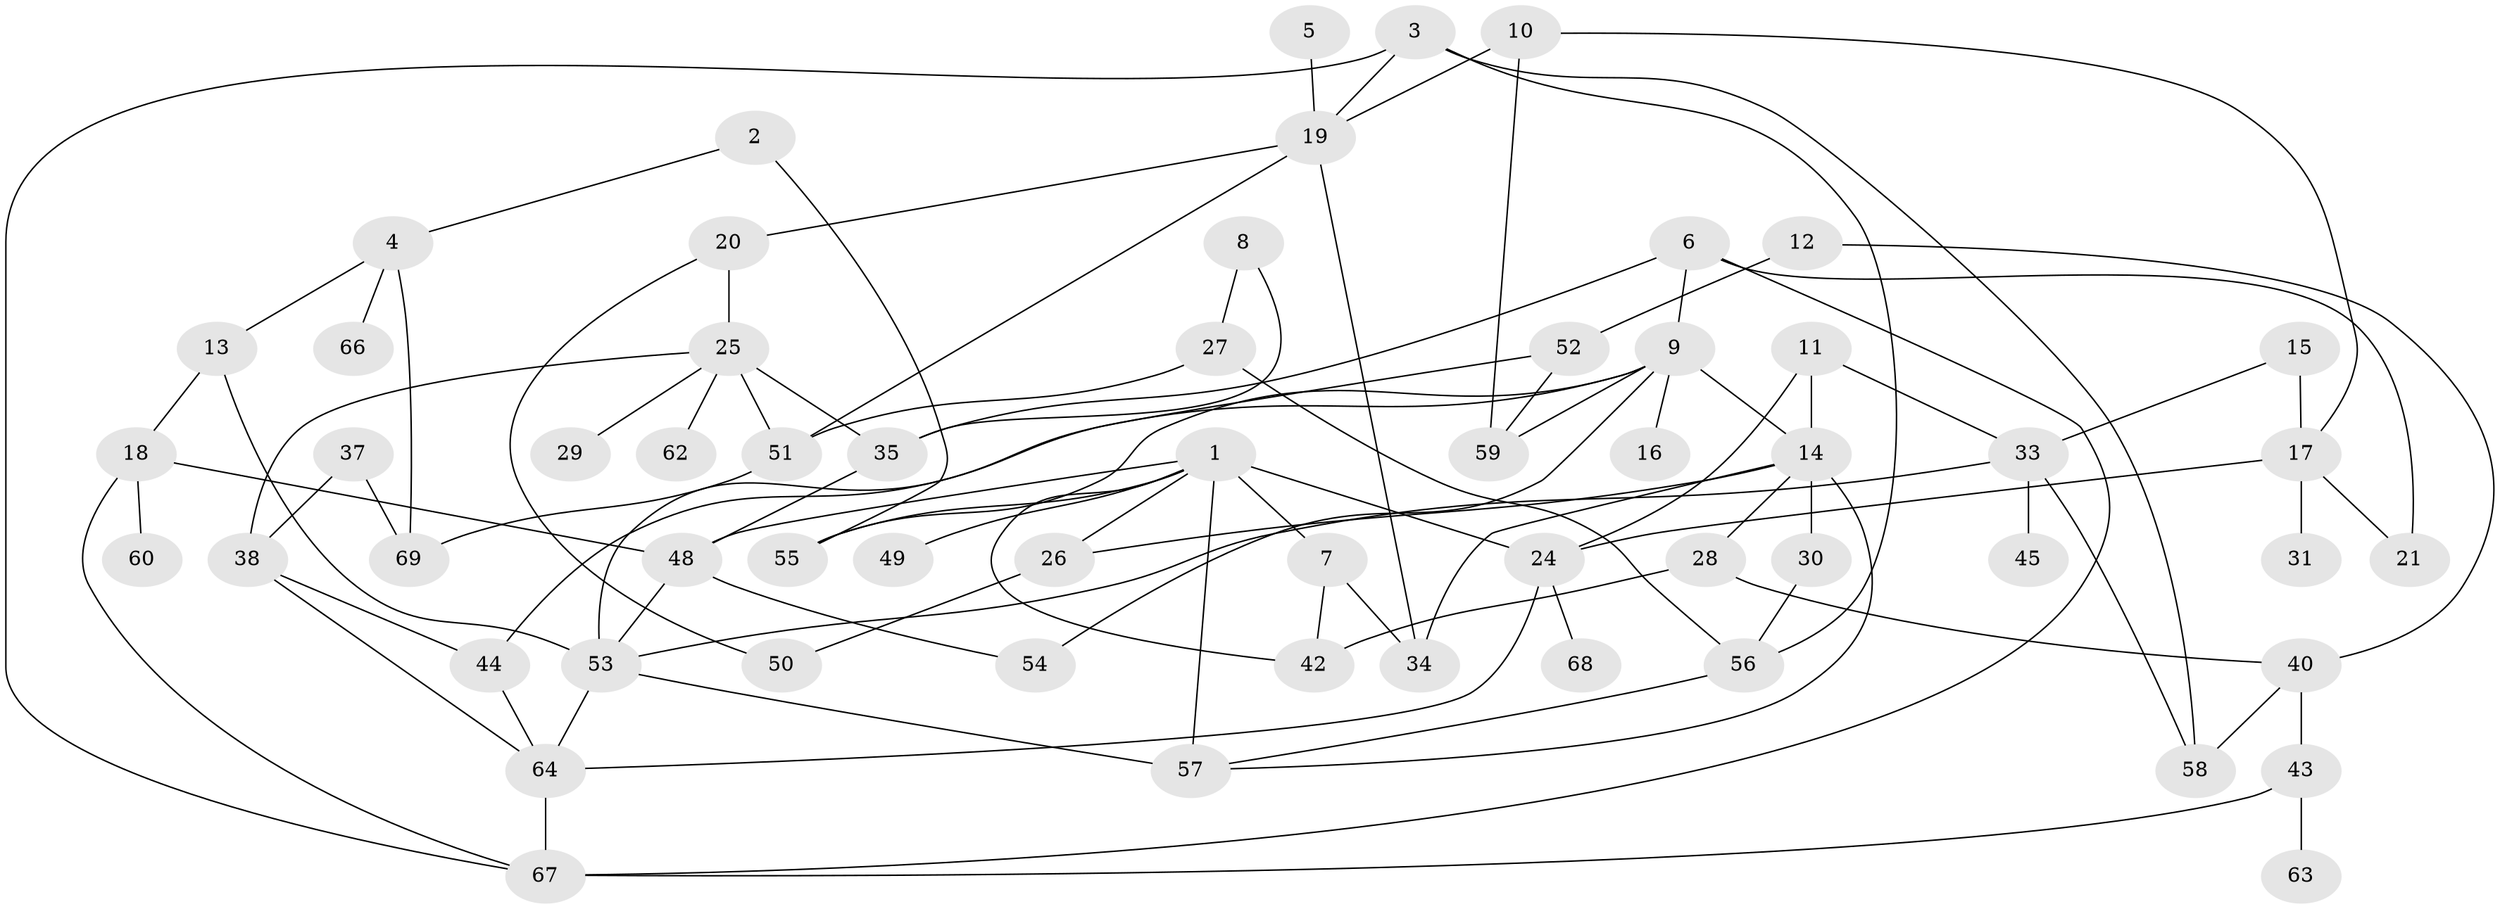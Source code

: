 // original degree distribution, {4: 0.15217391304347827, 2: 0.3115942028985507, 1: 0.2028985507246377, 3: 0.2028985507246377, 0: 0.057971014492753624, 5: 0.050724637681159424, 7: 0.007246376811594203, 6: 0.014492753623188406}
// Generated by graph-tools (version 1.1) at 2025/33/03/09/25 02:33:29]
// undirected, 59 vertices, 95 edges
graph export_dot {
graph [start="1"]
  node [color=gray90,style=filled];
  1;
  2;
  3;
  4;
  5;
  6;
  7;
  8;
  9;
  10;
  11;
  12;
  13;
  14;
  15;
  16;
  17;
  18;
  19;
  20;
  21;
  24;
  25;
  26;
  27;
  28;
  29;
  30;
  31;
  33;
  34;
  35;
  37;
  38;
  40;
  42;
  43;
  44;
  45;
  48;
  49;
  50;
  51;
  52;
  53;
  54;
  55;
  56;
  57;
  58;
  59;
  60;
  62;
  63;
  64;
  66;
  67;
  68;
  69;
  1 -- 7 [weight=1.0];
  1 -- 24 [weight=1.0];
  1 -- 26 [weight=1.0];
  1 -- 42 [weight=1.0];
  1 -- 48 [weight=1.0];
  1 -- 49 [weight=1.0];
  1 -- 55 [weight=1.0];
  1 -- 57 [weight=2.0];
  2 -- 4 [weight=1.0];
  2 -- 55 [weight=1.0];
  3 -- 19 [weight=1.0];
  3 -- 56 [weight=1.0];
  3 -- 58 [weight=1.0];
  3 -- 67 [weight=1.0];
  4 -- 13 [weight=1.0];
  4 -- 66 [weight=1.0];
  4 -- 69 [weight=1.0];
  5 -- 19 [weight=1.0];
  6 -- 9 [weight=1.0];
  6 -- 21 [weight=1.0];
  6 -- 35 [weight=1.0];
  6 -- 67 [weight=1.0];
  7 -- 34 [weight=1.0];
  7 -- 42 [weight=1.0];
  8 -- 27 [weight=1.0];
  8 -- 35 [weight=1.0];
  9 -- 14 [weight=1.0];
  9 -- 16 [weight=1.0];
  9 -- 44 [weight=1.0];
  9 -- 54 [weight=1.0];
  9 -- 55 [weight=1.0];
  9 -- 59 [weight=1.0];
  10 -- 17 [weight=1.0];
  10 -- 19 [weight=1.0];
  10 -- 59 [weight=1.0];
  11 -- 14 [weight=1.0];
  11 -- 24 [weight=1.0];
  11 -- 33 [weight=1.0];
  12 -- 40 [weight=1.0];
  12 -- 52 [weight=1.0];
  13 -- 18 [weight=1.0];
  13 -- 53 [weight=2.0];
  14 -- 26 [weight=1.0];
  14 -- 28 [weight=1.0];
  14 -- 30 [weight=1.0];
  14 -- 34 [weight=2.0];
  14 -- 57 [weight=1.0];
  15 -- 17 [weight=1.0];
  15 -- 33 [weight=1.0];
  17 -- 21 [weight=1.0];
  17 -- 24 [weight=1.0];
  17 -- 31 [weight=1.0];
  18 -- 48 [weight=1.0];
  18 -- 60 [weight=1.0];
  18 -- 67 [weight=1.0];
  19 -- 20 [weight=1.0];
  19 -- 34 [weight=1.0];
  19 -- 51 [weight=1.0];
  20 -- 25 [weight=1.0];
  20 -- 50 [weight=1.0];
  24 -- 64 [weight=1.0];
  24 -- 68 [weight=1.0];
  25 -- 29 [weight=1.0];
  25 -- 35 [weight=1.0];
  25 -- 38 [weight=1.0];
  25 -- 51 [weight=2.0];
  25 -- 62 [weight=1.0];
  26 -- 50 [weight=1.0];
  27 -- 51 [weight=1.0];
  27 -- 56 [weight=1.0];
  28 -- 40 [weight=1.0];
  28 -- 42 [weight=1.0];
  30 -- 56 [weight=1.0];
  33 -- 45 [weight=1.0];
  33 -- 53 [weight=1.0];
  33 -- 58 [weight=1.0];
  35 -- 48 [weight=1.0];
  37 -- 38 [weight=1.0];
  37 -- 69 [weight=1.0];
  38 -- 44 [weight=1.0];
  38 -- 64 [weight=1.0];
  40 -- 43 [weight=1.0];
  40 -- 58 [weight=1.0];
  43 -- 63 [weight=1.0];
  43 -- 67 [weight=1.0];
  44 -- 64 [weight=1.0];
  48 -- 53 [weight=1.0];
  48 -- 54 [weight=1.0];
  51 -- 69 [weight=1.0];
  52 -- 53 [weight=1.0];
  52 -- 59 [weight=1.0];
  53 -- 57 [weight=1.0];
  53 -- 64 [weight=1.0];
  56 -- 57 [weight=1.0];
  64 -- 67 [weight=1.0];
}

